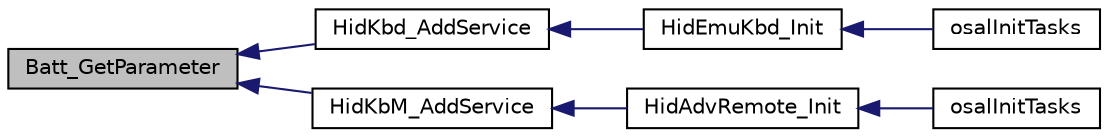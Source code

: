 digraph "Batt_GetParameter"
{
  edge [fontname="Helvetica",fontsize="10",labelfontname="Helvetica",labelfontsize="10"];
  node [fontname="Helvetica",fontsize="10",shape=record];
  rankdir="LR";
  Node1 [label="Batt_GetParameter",height=0.2,width=0.4,color="black", fillcolor="grey75", style="filled" fontcolor="black"];
  Node1 -> Node2 [dir="back",color="midnightblue",fontsize="10",style="solid",fontname="Helvetica"];
  Node2 [label="HidKbd_AddService",height=0.2,width=0.4,color="black", fillcolor="white", style="filled",URL="$hidkbdservice_8h.html#ac09306b6936a9cc088accedba5231a9d"];
  Node2 -> Node3 [dir="back",color="midnightblue",fontsize="10",style="solid",fontname="Helvetica"];
  Node3 [label="HidEmuKbd_Init",height=0.2,width=0.4,color="black", fillcolor="white", style="filled",URL="$hidemukbd_8h.html#abb96c0de3a5bb7ef1a16e9bd65f2c5fc"];
  Node3 -> Node4 [dir="back",color="midnightblue",fontsize="10",style="solid",fontname="Helvetica"];
  Node4 [label="osalInitTasks",height=0.2,width=0.4,color="black", fillcolor="white", style="filled",URL="$_o_s_a_l__hidemukbd_8c.html#a7ad49ef9f96d7753c3e77e0e69231bb2"];
  Node1 -> Node5 [dir="back",color="midnightblue",fontsize="10",style="solid",fontname="Helvetica"];
  Node5 [label="HidKbM_AddService",height=0.2,width=0.4,color="black", fillcolor="white", style="filled",URL="$hidkbmservice_8h.html#ab6f416f208360578b6ad4377499dbca7"];
  Node5 -> Node6 [dir="back",color="midnightblue",fontsize="10",style="solid",fontname="Helvetica"];
  Node6 [label="HidAdvRemote_Init",height=0.2,width=0.4,color="black", fillcolor="white", style="filled",URL="$hid_adv_remote_8h.html#a9214b13e8b16b75583726016c869ff23"];
  Node6 -> Node7 [dir="back",color="midnightblue",fontsize="10",style="solid",fontname="Helvetica"];
  Node7 [label="osalInitTasks",height=0.2,width=0.4,color="black", fillcolor="white", style="filled",URL="$_o_s_a_l__hid_adv_remote_8c.html#a7ad49ef9f96d7753c3e77e0e69231bb2"];
}
